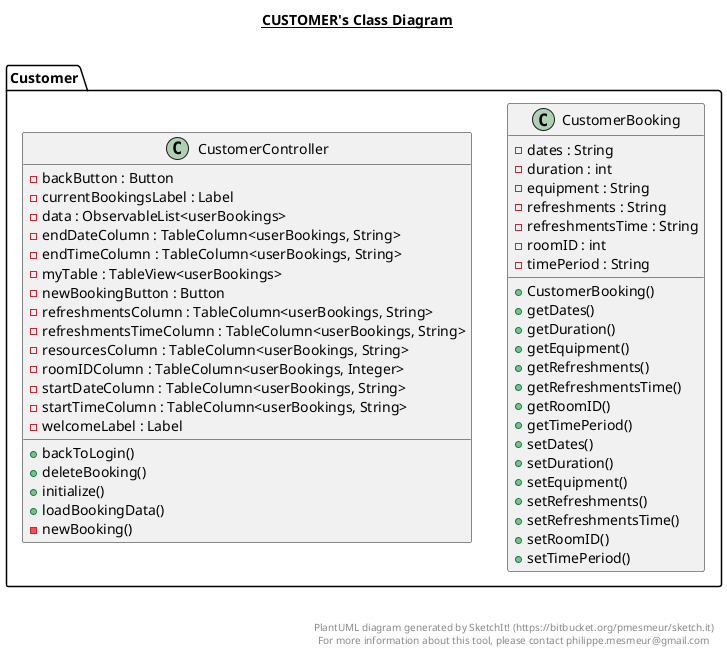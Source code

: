 @startuml

title __CUSTOMER's Class Diagram__\n

  namespace Customer {
    class Customer.CustomerBooking {
        - dates : String
        - duration : int
        - equipment : String
        - refreshments : String
        - refreshmentsTime : String
        - roomID : int
        - timePeriod : String
        + CustomerBooking()
        + getDates()
        + getDuration()
        + getEquipment()
        + getRefreshments()
        + getRefreshmentsTime()
        + getRoomID()
        + getTimePeriod()
        + setDates()
        + setDuration()
        + setEquipment()
        + setRefreshments()
        + setRefreshmentsTime()
        + setRoomID()
        + setTimePeriod()
    }
  }
  

  namespace Customer {
    class Customer.CustomerController {
        - backButton : Button
        - currentBookingsLabel : Label
        - data : ObservableList<userBookings>
        - endDateColumn : TableColumn<userBookings, String>
        - endTimeColumn : TableColumn<userBookings, String>
        - myTable : TableView<userBookings>
        - newBookingButton : Button
        - refreshmentsColumn : TableColumn<userBookings, String>
        - refreshmentsTimeColumn : TableColumn<userBookings, String>
        - resourcesColumn : TableColumn<userBookings, String>
        - roomIDColumn : TableColumn<userBookings, Integer>
        - startDateColumn : TableColumn<userBookings, String>
        - startTimeColumn : TableColumn<userBookings, String>
        - welcomeLabel : Label
        + backToLogin()
        + deleteBooking()
        + initialize()
        + loadBookingData()
        - newBooking()
    }
  }
  



right footer


PlantUML diagram generated by SketchIt! (https://bitbucket.org/pmesmeur/sketch.it)
For more information about this tool, please contact philippe.mesmeur@gmail.com
endfooter

@enduml
